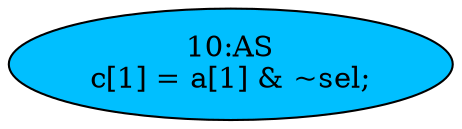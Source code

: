 strict digraph "" {
	node [label="\N"];
	"10:AS"	[ast="<pyverilog.vparser.ast.Assign object at 0x7f0043a92090>",
		def_var="['c']",
		fillcolor=deepskyblue,
		label="10:AS
c[1] = a[1] & ~sel;",
		statements="[]",
		style=filled,
		typ=Assign,
		use_var="['a', 'sel']"];
}
